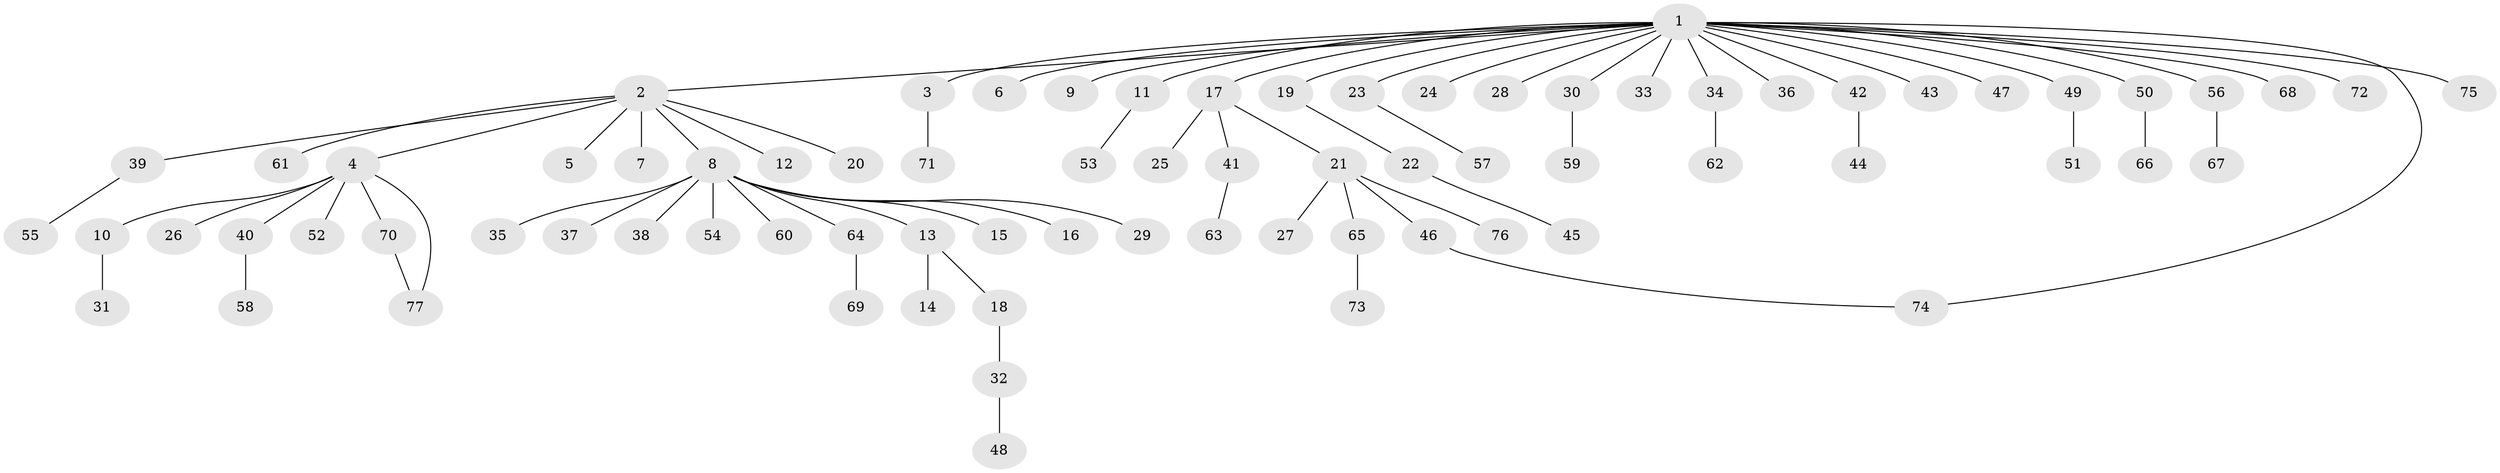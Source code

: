 // coarse degree distribution, {23: 0.018867924528301886, 8: 0.018867924528301886, 1: 0.8113207547169812, 6: 0.018867924528301886, 10: 0.018867924528301886, 3: 0.03773584905660377, 2: 0.05660377358490566, 4: 0.018867924528301886}
// Generated by graph-tools (version 1.1) at 2025/52/02/27/25 19:52:00]
// undirected, 77 vertices, 78 edges
graph export_dot {
graph [start="1"]
  node [color=gray90,style=filled];
  1;
  2;
  3;
  4;
  5;
  6;
  7;
  8;
  9;
  10;
  11;
  12;
  13;
  14;
  15;
  16;
  17;
  18;
  19;
  20;
  21;
  22;
  23;
  24;
  25;
  26;
  27;
  28;
  29;
  30;
  31;
  32;
  33;
  34;
  35;
  36;
  37;
  38;
  39;
  40;
  41;
  42;
  43;
  44;
  45;
  46;
  47;
  48;
  49;
  50;
  51;
  52;
  53;
  54;
  55;
  56;
  57;
  58;
  59;
  60;
  61;
  62;
  63;
  64;
  65;
  66;
  67;
  68;
  69;
  70;
  71;
  72;
  73;
  74;
  75;
  76;
  77;
  1 -- 2;
  1 -- 3;
  1 -- 6;
  1 -- 9;
  1 -- 11;
  1 -- 17;
  1 -- 19;
  1 -- 23;
  1 -- 24;
  1 -- 28;
  1 -- 30;
  1 -- 33;
  1 -- 34;
  1 -- 36;
  1 -- 42;
  1 -- 43;
  1 -- 47;
  1 -- 49;
  1 -- 50;
  1 -- 56;
  1 -- 68;
  1 -- 72;
  1 -- 74;
  1 -- 75;
  2 -- 4;
  2 -- 5;
  2 -- 7;
  2 -- 8;
  2 -- 12;
  2 -- 20;
  2 -- 39;
  2 -- 61;
  3 -- 71;
  4 -- 10;
  4 -- 26;
  4 -- 40;
  4 -- 52;
  4 -- 70;
  4 -- 77;
  8 -- 13;
  8 -- 15;
  8 -- 16;
  8 -- 29;
  8 -- 35;
  8 -- 37;
  8 -- 38;
  8 -- 54;
  8 -- 60;
  8 -- 64;
  10 -- 31;
  11 -- 53;
  13 -- 14;
  13 -- 18;
  17 -- 21;
  17 -- 25;
  17 -- 41;
  18 -- 32;
  19 -- 22;
  21 -- 27;
  21 -- 46;
  21 -- 65;
  21 -- 76;
  22 -- 45;
  23 -- 57;
  30 -- 59;
  32 -- 48;
  34 -- 62;
  39 -- 55;
  40 -- 58;
  41 -- 63;
  42 -- 44;
  46 -- 74;
  49 -- 51;
  50 -- 66;
  56 -- 67;
  64 -- 69;
  65 -- 73;
  70 -- 77;
}
